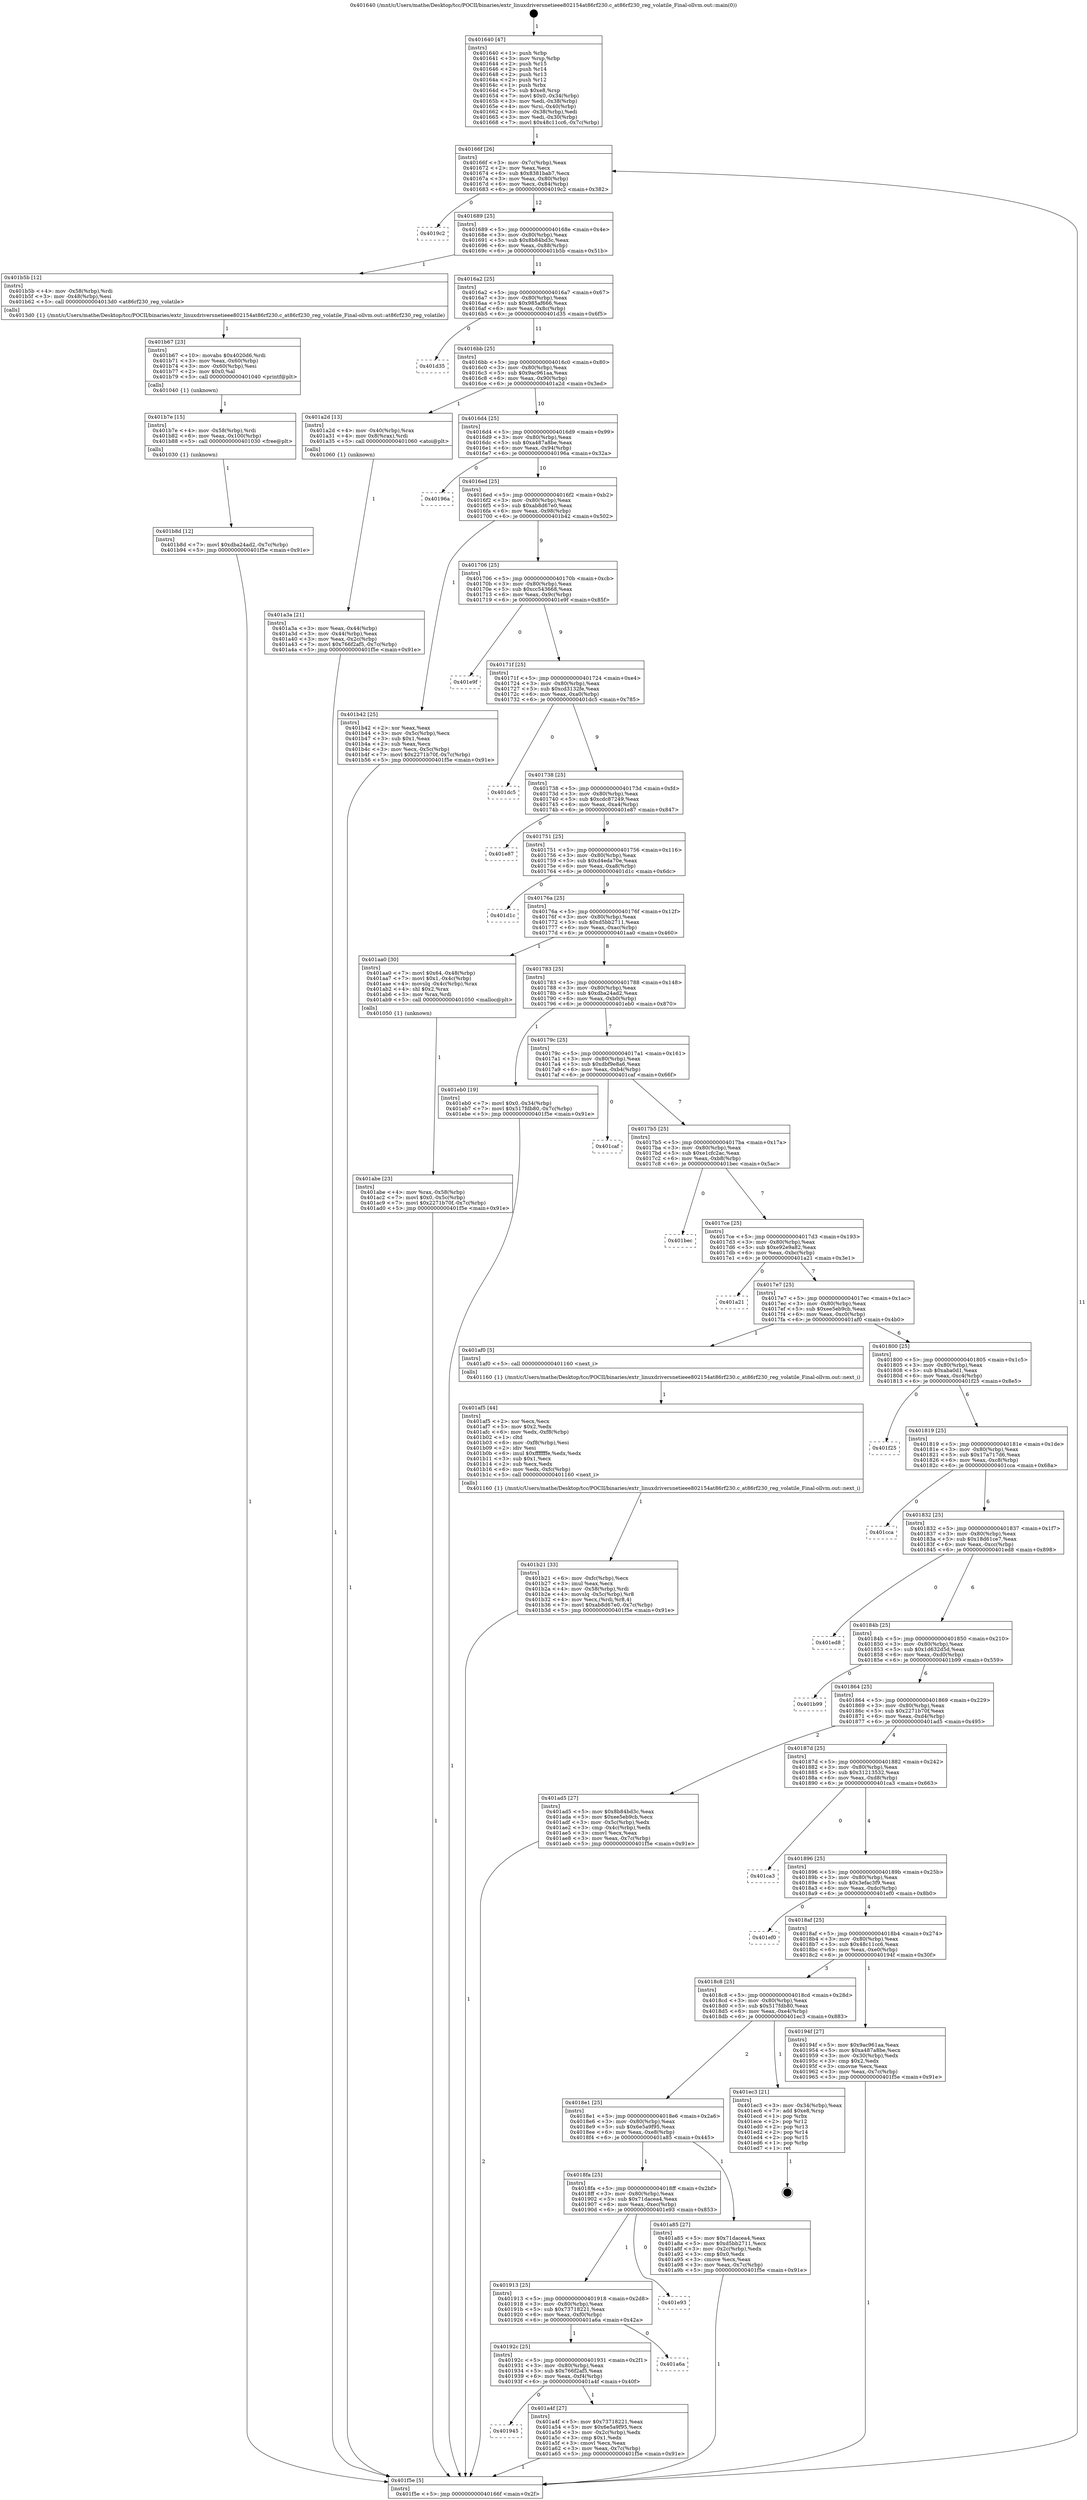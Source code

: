 digraph "0x401640" {
  label = "0x401640 (/mnt/c/Users/mathe/Desktop/tcc/POCII/binaries/extr_linuxdriversnetieee802154at86rf230.c_at86rf230_reg_volatile_Final-ollvm.out::main(0))"
  labelloc = "t"
  node[shape=record]

  Entry [label="",width=0.3,height=0.3,shape=circle,fillcolor=black,style=filled]
  "0x40166f" [label="{
     0x40166f [26]\l
     | [instrs]\l
     &nbsp;&nbsp;0x40166f \<+3\>: mov -0x7c(%rbp),%eax\l
     &nbsp;&nbsp;0x401672 \<+2\>: mov %eax,%ecx\l
     &nbsp;&nbsp;0x401674 \<+6\>: sub $0x8381bab7,%ecx\l
     &nbsp;&nbsp;0x40167a \<+3\>: mov %eax,-0x80(%rbp)\l
     &nbsp;&nbsp;0x40167d \<+6\>: mov %ecx,-0x84(%rbp)\l
     &nbsp;&nbsp;0x401683 \<+6\>: je 00000000004019c2 \<main+0x382\>\l
  }"]
  "0x4019c2" [label="{
     0x4019c2\l
  }", style=dashed]
  "0x401689" [label="{
     0x401689 [25]\l
     | [instrs]\l
     &nbsp;&nbsp;0x401689 \<+5\>: jmp 000000000040168e \<main+0x4e\>\l
     &nbsp;&nbsp;0x40168e \<+3\>: mov -0x80(%rbp),%eax\l
     &nbsp;&nbsp;0x401691 \<+5\>: sub $0x8b84bd3c,%eax\l
     &nbsp;&nbsp;0x401696 \<+6\>: mov %eax,-0x88(%rbp)\l
     &nbsp;&nbsp;0x40169c \<+6\>: je 0000000000401b5b \<main+0x51b\>\l
  }"]
  Exit [label="",width=0.3,height=0.3,shape=circle,fillcolor=black,style=filled,peripheries=2]
  "0x401b5b" [label="{
     0x401b5b [12]\l
     | [instrs]\l
     &nbsp;&nbsp;0x401b5b \<+4\>: mov -0x58(%rbp),%rdi\l
     &nbsp;&nbsp;0x401b5f \<+3\>: mov -0x48(%rbp),%esi\l
     &nbsp;&nbsp;0x401b62 \<+5\>: call 00000000004013d0 \<at86rf230_reg_volatile\>\l
     | [calls]\l
     &nbsp;&nbsp;0x4013d0 \{1\} (/mnt/c/Users/mathe/Desktop/tcc/POCII/binaries/extr_linuxdriversnetieee802154at86rf230.c_at86rf230_reg_volatile_Final-ollvm.out::at86rf230_reg_volatile)\l
  }"]
  "0x4016a2" [label="{
     0x4016a2 [25]\l
     | [instrs]\l
     &nbsp;&nbsp;0x4016a2 \<+5\>: jmp 00000000004016a7 \<main+0x67\>\l
     &nbsp;&nbsp;0x4016a7 \<+3\>: mov -0x80(%rbp),%eax\l
     &nbsp;&nbsp;0x4016aa \<+5\>: sub $0x985af666,%eax\l
     &nbsp;&nbsp;0x4016af \<+6\>: mov %eax,-0x8c(%rbp)\l
     &nbsp;&nbsp;0x4016b5 \<+6\>: je 0000000000401d35 \<main+0x6f5\>\l
  }"]
  "0x401b8d" [label="{
     0x401b8d [12]\l
     | [instrs]\l
     &nbsp;&nbsp;0x401b8d \<+7\>: movl $0xdba24ad2,-0x7c(%rbp)\l
     &nbsp;&nbsp;0x401b94 \<+5\>: jmp 0000000000401f5e \<main+0x91e\>\l
  }"]
  "0x401d35" [label="{
     0x401d35\l
  }", style=dashed]
  "0x4016bb" [label="{
     0x4016bb [25]\l
     | [instrs]\l
     &nbsp;&nbsp;0x4016bb \<+5\>: jmp 00000000004016c0 \<main+0x80\>\l
     &nbsp;&nbsp;0x4016c0 \<+3\>: mov -0x80(%rbp),%eax\l
     &nbsp;&nbsp;0x4016c3 \<+5\>: sub $0x9ac961aa,%eax\l
     &nbsp;&nbsp;0x4016c8 \<+6\>: mov %eax,-0x90(%rbp)\l
     &nbsp;&nbsp;0x4016ce \<+6\>: je 0000000000401a2d \<main+0x3ed\>\l
  }"]
  "0x401b7e" [label="{
     0x401b7e [15]\l
     | [instrs]\l
     &nbsp;&nbsp;0x401b7e \<+4\>: mov -0x58(%rbp),%rdi\l
     &nbsp;&nbsp;0x401b82 \<+6\>: mov %eax,-0x100(%rbp)\l
     &nbsp;&nbsp;0x401b88 \<+5\>: call 0000000000401030 \<free@plt\>\l
     | [calls]\l
     &nbsp;&nbsp;0x401030 \{1\} (unknown)\l
  }"]
  "0x401a2d" [label="{
     0x401a2d [13]\l
     | [instrs]\l
     &nbsp;&nbsp;0x401a2d \<+4\>: mov -0x40(%rbp),%rax\l
     &nbsp;&nbsp;0x401a31 \<+4\>: mov 0x8(%rax),%rdi\l
     &nbsp;&nbsp;0x401a35 \<+5\>: call 0000000000401060 \<atoi@plt\>\l
     | [calls]\l
     &nbsp;&nbsp;0x401060 \{1\} (unknown)\l
  }"]
  "0x4016d4" [label="{
     0x4016d4 [25]\l
     | [instrs]\l
     &nbsp;&nbsp;0x4016d4 \<+5\>: jmp 00000000004016d9 \<main+0x99\>\l
     &nbsp;&nbsp;0x4016d9 \<+3\>: mov -0x80(%rbp),%eax\l
     &nbsp;&nbsp;0x4016dc \<+5\>: sub $0xa487a8be,%eax\l
     &nbsp;&nbsp;0x4016e1 \<+6\>: mov %eax,-0x94(%rbp)\l
     &nbsp;&nbsp;0x4016e7 \<+6\>: je 000000000040196a \<main+0x32a\>\l
  }"]
  "0x401b67" [label="{
     0x401b67 [23]\l
     | [instrs]\l
     &nbsp;&nbsp;0x401b67 \<+10\>: movabs $0x4020d6,%rdi\l
     &nbsp;&nbsp;0x401b71 \<+3\>: mov %eax,-0x60(%rbp)\l
     &nbsp;&nbsp;0x401b74 \<+3\>: mov -0x60(%rbp),%esi\l
     &nbsp;&nbsp;0x401b77 \<+2\>: mov $0x0,%al\l
     &nbsp;&nbsp;0x401b79 \<+5\>: call 0000000000401040 \<printf@plt\>\l
     | [calls]\l
     &nbsp;&nbsp;0x401040 \{1\} (unknown)\l
  }"]
  "0x40196a" [label="{
     0x40196a\l
  }", style=dashed]
  "0x4016ed" [label="{
     0x4016ed [25]\l
     | [instrs]\l
     &nbsp;&nbsp;0x4016ed \<+5\>: jmp 00000000004016f2 \<main+0xb2\>\l
     &nbsp;&nbsp;0x4016f2 \<+3\>: mov -0x80(%rbp),%eax\l
     &nbsp;&nbsp;0x4016f5 \<+5\>: sub $0xab8d67e0,%eax\l
     &nbsp;&nbsp;0x4016fa \<+6\>: mov %eax,-0x98(%rbp)\l
     &nbsp;&nbsp;0x401700 \<+6\>: je 0000000000401b42 \<main+0x502\>\l
  }"]
  "0x401b21" [label="{
     0x401b21 [33]\l
     | [instrs]\l
     &nbsp;&nbsp;0x401b21 \<+6\>: mov -0xfc(%rbp),%ecx\l
     &nbsp;&nbsp;0x401b27 \<+3\>: imul %eax,%ecx\l
     &nbsp;&nbsp;0x401b2a \<+4\>: mov -0x58(%rbp),%rdi\l
     &nbsp;&nbsp;0x401b2e \<+4\>: movslq -0x5c(%rbp),%r8\l
     &nbsp;&nbsp;0x401b32 \<+4\>: mov %ecx,(%rdi,%r8,4)\l
     &nbsp;&nbsp;0x401b36 \<+7\>: movl $0xab8d67e0,-0x7c(%rbp)\l
     &nbsp;&nbsp;0x401b3d \<+5\>: jmp 0000000000401f5e \<main+0x91e\>\l
  }"]
  "0x401b42" [label="{
     0x401b42 [25]\l
     | [instrs]\l
     &nbsp;&nbsp;0x401b42 \<+2\>: xor %eax,%eax\l
     &nbsp;&nbsp;0x401b44 \<+3\>: mov -0x5c(%rbp),%ecx\l
     &nbsp;&nbsp;0x401b47 \<+3\>: sub $0x1,%eax\l
     &nbsp;&nbsp;0x401b4a \<+2\>: sub %eax,%ecx\l
     &nbsp;&nbsp;0x401b4c \<+3\>: mov %ecx,-0x5c(%rbp)\l
     &nbsp;&nbsp;0x401b4f \<+7\>: movl $0x2271b70f,-0x7c(%rbp)\l
     &nbsp;&nbsp;0x401b56 \<+5\>: jmp 0000000000401f5e \<main+0x91e\>\l
  }"]
  "0x401706" [label="{
     0x401706 [25]\l
     | [instrs]\l
     &nbsp;&nbsp;0x401706 \<+5\>: jmp 000000000040170b \<main+0xcb\>\l
     &nbsp;&nbsp;0x40170b \<+3\>: mov -0x80(%rbp),%eax\l
     &nbsp;&nbsp;0x40170e \<+5\>: sub $0xcc543668,%eax\l
     &nbsp;&nbsp;0x401713 \<+6\>: mov %eax,-0x9c(%rbp)\l
     &nbsp;&nbsp;0x401719 \<+6\>: je 0000000000401e9f \<main+0x85f\>\l
  }"]
  "0x401af5" [label="{
     0x401af5 [44]\l
     | [instrs]\l
     &nbsp;&nbsp;0x401af5 \<+2\>: xor %ecx,%ecx\l
     &nbsp;&nbsp;0x401af7 \<+5\>: mov $0x2,%edx\l
     &nbsp;&nbsp;0x401afc \<+6\>: mov %edx,-0xf8(%rbp)\l
     &nbsp;&nbsp;0x401b02 \<+1\>: cltd\l
     &nbsp;&nbsp;0x401b03 \<+6\>: mov -0xf8(%rbp),%esi\l
     &nbsp;&nbsp;0x401b09 \<+2\>: idiv %esi\l
     &nbsp;&nbsp;0x401b0b \<+6\>: imul $0xfffffffe,%edx,%edx\l
     &nbsp;&nbsp;0x401b11 \<+3\>: sub $0x1,%ecx\l
     &nbsp;&nbsp;0x401b14 \<+2\>: sub %ecx,%edx\l
     &nbsp;&nbsp;0x401b16 \<+6\>: mov %edx,-0xfc(%rbp)\l
     &nbsp;&nbsp;0x401b1c \<+5\>: call 0000000000401160 \<next_i\>\l
     | [calls]\l
     &nbsp;&nbsp;0x401160 \{1\} (/mnt/c/Users/mathe/Desktop/tcc/POCII/binaries/extr_linuxdriversnetieee802154at86rf230.c_at86rf230_reg_volatile_Final-ollvm.out::next_i)\l
  }"]
  "0x401e9f" [label="{
     0x401e9f\l
  }", style=dashed]
  "0x40171f" [label="{
     0x40171f [25]\l
     | [instrs]\l
     &nbsp;&nbsp;0x40171f \<+5\>: jmp 0000000000401724 \<main+0xe4\>\l
     &nbsp;&nbsp;0x401724 \<+3\>: mov -0x80(%rbp),%eax\l
     &nbsp;&nbsp;0x401727 \<+5\>: sub $0xcd3132fe,%eax\l
     &nbsp;&nbsp;0x40172c \<+6\>: mov %eax,-0xa0(%rbp)\l
     &nbsp;&nbsp;0x401732 \<+6\>: je 0000000000401dc5 \<main+0x785\>\l
  }"]
  "0x401abe" [label="{
     0x401abe [23]\l
     | [instrs]\l
     &nbsp;&nbsp;0x401abe \<+4\>: mov %rax,-0x58(%rbp)\l
     &nbsp;&nbsp;0x401ac2 \<+7\>: movl $0x0,-0x5c(%rbp)\l
     &nbsp;&nbsp;0x401ac9 \<+7\>: movl $0x2271b70f,-0x7c(%rbp)\l
     &nbsp;&nbsp;0x401ad0 \<+5\>: jmp 0000000000401f5e \<main+0x91e\>\l
  }"]
  "0x401dc5" [label="{
     0x401dc5\l
  }", style=dashed]
  "0x401738" [label="{
     0x401738 [25]\l
     | [instrs]\l
     &nbsp;&nbsp;0x401738 \<+5\>: jmp 000000000040173d \<main+0xfd\>\l
     &nbsp;&nbsp;0x40173d \<+3\>: mov -0x80(%rbp),%eax\l
     &nbsp;&nbsp;0x401740 \<+5\>: sub $0xcdc87249,%eax\l
     &nbsp;&nbsp;0x401745 \<+6\>: mov %eax,-0xa4(%rbp)\l
     &nbsp;&nbsp;0x40174b \<+6\>: je 0000000000401e87 \<main+0x847\>\l
  }"]
  "0x401945" [label="{
     0x401945\l
  }", style=dashed]
  "0x401e87" [label="{
     0x401e87\l
  }", style=dashed]
  "0x401751" [label="{
     0x401751 [25]\l
     | [instrs]\l
     &nbsp;&nbsp;0x401751 \<+5\>: jmp 0000000000401756 \<main+0x116\>\l
     &nbsp;&nbsp;0x401756 \<+3\>: mov -0x80(%rbp),%eax\l
     &nbsp;&nbsp;0x401759 \<+5\>: sub $0xd4eda70e,%eax\l
     &nbsp;&nbsp;0x40175e \<+6\>: mov %eax,-0xa8(%rbp)\l
     &nbsp;&nbsp;0x401764 \<+6\>: je 0000000000401d1c \<main+0x6dc\>\l
  }"]
  "0x401a4f" [label="{
     0x401a4f [27]\l
     | [instrs]\l
     &nbsp;&nbsp;0x401a4f \<+5\>: mov $0x73718221,%eax\l
     &nbsp;&nbsp;0x401a54 \<+5\>: mov $0x6e5a9f95,%ecx\l
     &nbsp;&nbsp;0x401a59 \<+3\>: mov -0x2c(%rbp),%edx\l
     &nbsp;&nbsp;0x401a5c \<+3\>: cmp $0x1,%edx\l
     &nbsp;&nbsp;0x401a5f \<+3\>: cmovl %ecx,%eax\l
     &nbsp;&nbsp;0x401a62 \<+3\>: mov %eax,-0x7c(%rbp)\l
     &nbsp;&nbsp;0x401a65 \<+5\>: jmp 0000000000401f5e \<main+0x91e\>\l
  }"]
  "0x401d1c" [label="{
     0x401d1c\l
  }", style=dashed]
  "0x40176a" [label="{
     0x40176a [25]\l
     | [instrs]\l
     &nbsp;&nbsp;0x40176a \<+5\>: jmp 000000000040176f \<main+0x12f\>\l
     &nbsp;&nbsp;0x40176f \<+3\>: mov -0x80(%rbp),%eax\l
     &nbsp;&nbsp;0x401772 \<+5\>: sub $0xd5bb2711,%eax\l
     &nbsp;&nbsp;0x401777 \<+6\>: mov %eax,-0xac(%rbp)\l
     &nbsp;&nbsp;0x40177d \<+6\>: je 0000000000401aa0 \<main+0x460\>\l
  }"]
  "0x40192c" [label="{
     0x40192c [25]\l
     | [instrs]\l
     &nbsp;&nbsp;0x40192c \<+5\>: jmp 0000000000401931 \<main+0x2f1\>\l
     &nbsp;&nbsp;0x401931 \<+3\>: mov -0x80(%rbp),%eax\l
     &nbsp;&nbsp;0x401934 \<+5\>: sub $0x766f2af5,%eax\l
     &nbsp;&nbsp;0x401939 \<+6\>: mov %eax,-0xf4(%rbp)\l
     &nbsp;&nbsp;0x40193f \<+6\>: je 0000000000401a4f \<main+0x40f\>\l
  }"]
  "0x401aa0" [label="{
     0x401aa0 [30]\l
     | [instrs]\l
     &nbsp;&nbsp;0x401aa0 \<+7\>: movl $0x64,-0x48(%rbp)\l
     &nbsp;&nbsp;0x401aa7 \<+7\>: movl $0x1,-0x4c(%rbp)\l
     &nbsp;&nbsp;0x401aae \<+4\>: movslq -0x4c(%rbp),%rax\l
     &nbsp;&nbsp;0x401ab2 \<+4\>: shl $0x2,%rax\l
     &nbsp;&nbsp;0x401ab6 \<+3\>: mov %rax,%rdi\l
     &nbsp;&nbsp;0x401ab9 \<+5\>: call 0000000000401050 \<malloc@plt\>\l
     | [calls]\l
     &nbsp;&nbsp;0x401050 \{1\} (unknown)\l
  }"]
  "0x401783" [label="{
     0x401783 [25]\l
     | [instrs]\l
     &nbsp;&nbsp;0x401783 \<+5\>: jmp 0000000000401788 \<main+0x148\>\l
     &nbsp;&nbsp;0x401788 \<+3\>: mov -0x80(%rbp),%eax\l
     &nbsp;&nbsp;0x40178b \<+5\>: sub $0xdba24ad2,%eax\l
     &nbsp;&nbsp;0x401790 \<+6\>: mov %eax,-0xb0(%rbp)\l
     &nbsp;&nbsp;0x401796 \<+6\>: je 0000000000401eb0 \<main+0x870\>\l
  }"]
  "0x401a6a" [label="{
     0x401a6a\l
  }", style=dashed]
  "0x401eb0" [label="{
     0x401eb0 [19]\l
     | [instrs]\l
     &nbsp;&nbsp;0x401eb0 \<+7\>: movl $0x0,-0x34(%rbp)\l
     &nbsp;&nbsp;0x401eb7 \<+7\>: movl $0x517fdb80,-0x7c(%rbp)\l
     &nbsp;&nbsp;0x401ebe \<+5\>: jmp 0000000000401f5e \<main+0x91e\>\l
  }"]
  "0x40179c" [label="{
     0x40179c [25]\l
     | [instrs]\l
     &nbsp;&nbsp;0x40179c \<+5\>: jmp 00000000004017a1 \<main+0x161\>\l
     &nbsp;&nbsp;0x4017a1 \<+3\>: mov -0x80(%rbp),%eax\l
     &nbsp;&nbsp;0x4017a4 \<+5\>: sub $0xdbf9e8a6,%eax\l
     &nbsp;&nbsp;0x4017a9 \<+6\>: mov %eax,-0xb4(%rbp)\l
     &nbsp;&nbsp;0x4017af \<+6\>: je 0000000000401caf \<main+0x66f\>\l
  }"]
  "0x401913" [label="{
     0x401913 [25]\l
     | [instrs]\l
     &nbsp;&nbsp;0x401913 \<+5\>: jmp 0000000000401918 \<main+0x2d8\>\l
     &nbsp;&nbsp;0x401918 \<+3\>: mov -0x80(%rbp),%eax\l
     &nbsp;&nbsp;0x40191b \<+5\>: sub $0x73718221,%eax\l
     &nbsp;&nbsp;0x401920 \<+6\>: mov %eax,-0xf0(%rbp)\l
     &nbsp;&nbsp;0x401926 \<+6\>: je 0000000000401a6a \<main+0x42a\>\l
  }"]
  "0x401caf" [label="{
     0x401caf\l
  }", style=dashed]
  "0x4017b5" [label="{
     0x4017b5 [25]\l
     | [instrs]\l
     &nbsp;&nbsp;0x4017b5 \<+5\>: jmp 00000000004017ba \<main+0x17a\>\l
     &nbsp;&nbsp;0x4017ba \<+3\>: mov -0x80(%rbp),%eax\l
     &nbsp;&nbsp;0x4017bd \<+5\>: sub $0xe1cfc2ac,%eax\l
     &nbsp;&nbsp;0x4017c2 \<+6\>: mov %eax,-0xb8(%rbp)\l
     &nbsp;&nbsp;0x4017c8 \<+6\>: je 0000000000401bec \<main+0x5ac\>\l
  }"]
  "0x401e93" [label="{
     0x401e93\l
  }", style=dashed]
  "0x401bec" [label="{
     0x401bec\l
  }", style=dashed]
  "0x4017ce" [label="{
     0x4017ce [25]\l
     | [instrs]\l
     &nbsp;&nbsp;0x4017ce \<+5\>: jmp 00000000004017d3 \<main+0x193\>\l
     &nbsp;&nbsp;0x4017d3 \<+3\>: mov -0x80(%rbp),%eax\l
     &nbsp;&nbsp;0x4017d6 \<+5\>: sub $0xe92e9a82,%eax\l
     &nbsp;&nbsp;0x4017db \<+6\>: mov %eax,-0xbc(%rbp)\l
     &nbsp;&nbsp;0x4017e1 \<+6\>: je 0000000000401a21 \<main+0x3e1\>\l
  }"]
  "0x4018fa" [label="{
     0x4018fa [25]\l
     | [instrs]\l
     &nbsp;&nbsp;0x4018fa \<+5\>: jmp 00000000004018ff \<main+0x2bf\>\l
     &nbsp;&nbsp;0x4018ff \<+3\>: mov -0x80(%rbp),%eax\l
     &nbsp;&nbsp;0x401902 \<+5\>: sub $0x71dacea4,%eax\l
     &nbsp;&nbsp;0x401907 \<+6\>: mov %eax,-0xec(%rbp)\l
     &nbsp;&nbsp;0x40190d \<+6\>: je 0000000000401e93 \<main+0x853\>\l
  }"]
  "0x401a21" [label="{
     0x401a21\l
  }", style=dashed]
  "0x4017e7" [label="{
     0x4017e7 [25]\l
     | [instrs]\l
     &nbsp;&nbsp;0x4017e7 \<+5\>: jmp 00000000004017ec \<main+0x1ac\>\l
     &nbsp;&nbsp;0x4017ec \<+3\>: mov -0x80(%rbp),%eax\l
     &nbsp;&nbsp;0x4017ef \<+5\>: sub $0xee5eb9cb,%eax\l
     &nbsp;&nbsp;0x4017f4 \<+6\>: mov %eax,-0xc0(%rbp)\l
     &nbsp;&nbsp;0x4017fa \<+6\>: je 0000000000401af0 \<main+0x4b0\>\l
  }"]
  "0x401a85" [label="{
     0x401a85 [27]\l
     | [instrs]\l
     &nbsp;&nbsp;0x401a85 \<+5\>: mov $0x71dacea4,%eax\l
     &nbsp;&nbsp;0x401a8a \<+5\>: mov $0xd5bb2711,%ecx\l
     &nbsp;&nbsp;0x401a8f \<+3\>: mov -0x2c(%rbp),%edx\l
     &nbsp;&nbsp;0x401a92 \<+3\>: cmp $0x0,%edx\l
     &nbsp;&nbsp;0x401a95 \<+3\>: cmove %ecx,%eax\l
     &nbsp;&nbsp;0x401a98 \<+3\>: mov %eax,-0x7c(%rbp)\l
     &nbsp;&nbsp;0x401a9b \<+5\>: jmp 0000000000401f5e \<main+0x91e\>\l
  }"]
  "0x401af0" [label="{
     0x401af0 [5]\l
     | [instrs]\l
     &nbsp;&nbsp;0x401af0 \<+5\>: call 0000000000401160 \<next_i\>\l
     | [calls]\l
     &nbsp;&nbsp;0x401160 \{1\} (/mnt/c/Users/mathe/Desktop/tcc/POCII/binaries/extr_linuxdriversnetieee802154at86rf230.c_at86rf230_reg_volatile_Final-ollvm.out::next_i)\l
  }"]
  "0x401800" [label="{
     0x401800 [25]\l
     | [instrs]\l
     &nbsp;&nbsp;0x401800 \<+5\>: jmp 0000000000401805 \<main+0x1c5\>\l
     &nbsp;&nbsp;0x401805 \<+3\>: mov -0x80(%rbp),%eax\l
     &nbsp;&nbsp;0x401808 \<+5\>: sub $0xaba0d1,%eax\l
     &nbsp;&nbsp;0x40180d \<+6\>: mov %eax,-0xc4(%rbp)\l
     &nbsp;&nbsp;0x401813 \<+6\>: je 0000000000401f25 \<main+0x8e5\>\l
  }"]
  "0x4018e1" [label="{
     0x4018e1 [25]\l
     | [instrs]\l
     &nbsp;&nbsp;0x4018e1 \<+5\>: jmp 00000000004018e6 \<main+0x2a6\>\l
     &nbsp;&nbsp;0x4018e6 \<+3\>: mov -0x80(%rbp),%eax\l
     &nbsp;&nbsp;0x4018e9 \<+5\>: sub $0x6e5a9f95,%eax\l
     &nbsp;&nbsp;0x4018ee \<+6\>: mov %eax,-0xe8(%rbp)\l
     &nbsp;&nbsp;0x4018f4 \<+6\>: je 0000000000401a85 \<main+0x445\>\l
  }"]
  "0x401f25" [label="{
     0x401f25\l
  }", style=dashed]
  "0x401819" [label="{
     0x401819 [25]\l
     | [instrs]\l
     &nbsp;&nbsp;0x401819 \<+5\>: jmp 000000000040181e \<main+0x1de\>\l
     &nbsp;&nbsp;0x40181e \<+3\>: mov -0x80(%rbp),%eax\l
     &nbsp;&nbsp;0x401821 \<+5\>: sub $0x17a717d6,%eax\l
     &nbsp;&nbsp;0x401826 \<+6\>: mov %eax,-0xc8(%rbp)\l
     &nbsp;&nbsp;0x40182c \<+6\>: je 0000000000401cca \<main+0x68a\>\l
  }"]
  "0x401ec3" [label="{
     0x401ec3 [21]\l
     | [instrs]\l
     &nbsp;&nbsp;0x401ec3 \<+3\>: mov -0x34(%rbp),%eax\l
     &nbsp;&nbsp;0x401ec6 \<+7\>: add $0xe8,%rsp\l
     &nbsp;&nbsp;0x401ecd \<+1\>: pop %rbx\l
     &nbsp;&nbsp;0x401ece \<+2\>: pop %r12\l
     &nbsp;&nbsp;0x401ed0 \<+2\>: pop %r13\l
     &nbsp;&nbsp;0x401ed2 \<+2\>: pop %r14\l
     &nbsp;&nbsp;0x401ed4 \<+2\>: pop %r15\l
     &nbsp;&nbsp;0x401ed6 \<+1\>: pop %rbp\l
     &nbsp;&nbsp;0x401ed7 \<+1\>: ret\l
  }"]
  "0x401cca" [label="{
     0x401cca\l
  }", style=dashed]
  "0x401832" [label="{
     0x401832 [25]\l
     | [instrs]\l
     &nbsp;&nbsp;0x401832 \<+5\>: jmp 0000000000401837 \<main+0x1f7\>\l
     &nbsp;&nbsp;0x401837 \<+3\>: mov -0x80(%rbp),%eax\l
     &nbsp;&nbsp;0x40183a \<+5\>: sub $0x18d61ce7,%eax\l
     &nbsp;&nbsp;0x40183f \<+6\>: mov %eax,-0xcc(%rbp)\l
     &nbsp;&nbsp;0x401845 \<+6\>: je 0000000000401ed8 \<main+0x898\>\l
  }"]
  "0x401a3a" [label="{
     0x401a3a [21]\l
     | [instrs]\l
     &nbsp;&nbsp;0x401a3a \<+3\>: mov %eax,-0x44(%rbp)\l
     &nbsp;&nbsp;0x401a3d \<+3\>: mov -0x44(%rbp),%eax\l
     &nbsp;&nbsp;0x401a40 \<+3\>: mov %eax,-0x2c(%rbp)\l
     &nbsp;&nbsp;0x401a43 \<+7\>: movl $0x766f2af5,-0x7c(%rbp)\l
     &nbsp;&nbsp;0x401a4a \<+5\>: jmp 0000000000401f5e \<main+0x91e\>\l
  }"]
  "0x401ed8" [label="{
     0x401ed8\l
  }", style=dashed]
  "0x40184b" [label="{
     0x40184b [25]\l
     | [instrs]\l
     &nbsp;&nbsp;0x40184b \<+5\>: jmp 0000000000401850 \<main+0x210\>\l
     &nbsp;&nbsp;0x401850 \<+3\>: mov -0x80(%rbp),%eax\l
     &nbsp;&nbsp;0x401853 \<+5\>: sub $0x1d632d5d,%eax\l
     &nbsp;&nbsp;0x401858 \<+6\>: mov %eax,-0xd0(%rbp)\l
     &nbsp;&nbsp;0x40185e \<+6\>: je 0000000000401b99 \<main+0x559\>\l
  }"]
  "0x401640" [label="{
     0x401640 [47]\l
     | [instrs]\l
     &nbsp;&nbsp;0x401640 \<+1\>: push %rbp\l
     &nbsp;&nbsp;0x401641 \<+3\>: mov %rsp,%rbp\l
     &nbsp;&nbsp;0x401644 \<+2\>: push %r15\l
     &nbsp;&nbsp;0x401646 \<+2\>: push %r14\l
     &nbsp;&nbsp;0x401648 \<+2\>: push %r13\l
     &nbsp;&nbsp;0x40164a \<+2\>: push %r12\l
     &nbsp;&nbsp;0x40164c \<+1\>: push %rbx\l
     &nbsp;&nbsp;0x40164d \<+7\>: sub $0xe8,%rsp\l
     &nbsp;&nbsp;0x401654 \<+7\>: movl $0x0,-0x34(%rbp)\l
     &nbsp;&nbsp;0x40165b \<+3\>: mov %edi,-0x38(%rbp)\l
     &nbsp;&nbsp;0x40165e \<+4\>: mov %rsi,-0x40(%rbp)\l
     &nbsp;&nbsp;0x401662 \<+3\>: mov -0x38(%rbp),%edi\l
     &nbsp;&nbsp;0x401665 \<+3\>: mov %edi,-0x30(%rbp)\l
     &nbsp;&nbsp;0x401668 \<+7\>: movl $0x48c11cc6,-0x7c(%rbp)\l
  }"]
  "0x401b99" [label="{
     0x401b99\l
  }", style=dashed]
  "0x401864" [label="{
     0x401864 [25]\l
     | [instrs]\l
     &nbsp;&nbsp;0x401864 \<+5\>: jmp 0000000000401869 \<main+0x229\>\l
     &nbsp;&nbsp;0x401869 \<+3\>: mov -0x80(%rbp),%eax\l
     &nbsp;&nbsp;0x40186c \<+5\>: sub $0x2271b70f,%eax\l
     &nbsp;&nbsp;0x401871 \<+6\>: mov %eax,-0xd4(%rbp)\l
     &nbsp;&nbsp;0x401877 \<+6\>: je 0000000000401ad5 \<main+0x495\>\l
  }"]
  "0x401f5e" [label="{
     0x401f5e [5]\l
     | [instrs]\l
     &nbsp;&nbsp;0x401f5e \<+5\>: jmp 000000000040166f \<main+0x2f\>\l
  }"]
  "0x401ad5" [label="{
     0x401ad5 [27]\l
     | [instrs]\l
     &nbsp;&nbsp;0x401ad5 \<+5\>: mov $0x8b84bd3c,%eax\l
     &nbsp;&nbsp;0x401ada \<+5\>: mov $0xee5eb9cb,%ecx\l
     &nbsp;&nbsp;0x401adf \<+3\>: mov -0x5c(%rbp),%edx\l
     &nbsp;&nbsp;0x401ae2 \<+3\>: cmp -0x4c(%rbp),%edx\l
     &nbsp;&nbsp;0x401ae5 \<+3\>: cmovl %ecx,%eax\l
     &nbsp;&nbsp;0x401ae8 \<+3\>: mov %eax,-0x7c(%rbp)\l
     &nbsp;&nbsp;0x401aeb \<+5\>: jmp 0000000000401f5e \<main+0x91e\>\l
  }"]
  "0x40187d" [label="{
     0x40187d [25]\l
     | [instrs]\l
     &nbsp;&nbsp;0x40187d \<+5\>: jmp 0000000000401882 \<main+0x242\>\l
     &nbsp;&nbsp;0x401882 \<+3\>: mov -0x80(%rbp),%eax\l
     &nbsp;&nbsp;0x401885 \<+5\>: sub $0x31213532,%eax\l
     &nbsp;&nbsp;0x40188a \<+6\>: mov %eax,-0xd8(%rbp)\l
     &nbsp;&nbsp;0x401890 \<+6\>: je 0000000000401ca3 \<main+0x663\>\l
  }"]
  "0x4018c8" [label="{
     0x4018c8 [25]\l
     | [instrs]\l
     &nbsp;&nbsp;0x4018c8 \<+5\>: jmp 00000000004018cd \<main+0x28d\>\l
     &nbsp;&nbsp;0x4018cd \<+3\>: mov -0x80(%rbp),%eax\l
     &nbsp;&nbsp;0x4018d0 \<+5\>: sub $0x517fdb80,%eax\l
     &nbsp;&nbsp;0x4018d5 \<+6\>: mov %eax,-0xe4(%rbp)\l
     &nbsp;&nbsp;0x4018db \<+6\>: je 0000000000401ec3 \<main+0x883\>\l
  }"]
  "0x401ca3" [label="{
     0x401ca3\l
  }", style=dashed]
  "0x401896" [label="{
     0x401896 [25]\l
     | [instrs]\l
     &nbsp;&nbsp;0x401896 \<+5\>: jmp 000000000040189b \<main+0x25b\>\l
     &nbsp;&nbsp;0x40189b \<+3\>: mov -0x80(%rbp),%eax\l
     &nbsp;&nbsp;0x40189e \<+5\>: sub $0x3efac3f9,%eax\l
     &nbsp;&nbsp;0x4018a3 \<+6\>: mov %eax,-0xdc(%rbp)\l
     &nbsp;&nbsp;0x4018a9 \<+6\>: je 0000000000401ef0 \<main+0x8b0\>\l
  }"]
  "0x40194f" [label="{
     0x40194f [27]\l
     | [instrs]\l
     &nbsp;&nbsp;0x40194f \<+5\>: mov $0x9ac961aa,%eax\l
     &nbsp;&nbsp;0x401954 \<+5\>: mov $0xa487a8be,%ecx\l
     &nbsp;&nbsp;0x401959 \<+3\>: mov -0x30(%rbp),%edx\l
     &nbsp;&nbsp;0x40195c \<+3\>: cmp $0x2,%edx\l
     &nbsp;&nbsp;0x40195f \<+3\>: cmovne %ecx,%eax\l
     &nbsp;&nbsp;0x401962 \<+3\>: mov %eax,-0x7c(%rbp)\l
     &nbsp;&nbsp;0x401965 \<+5\>: jmp 0000000000401f5e \<main+0x91e\>\l
  }"]
  "0x401ef0" [label="{
     0x401ef0\l
  }", style=dashed]
  "0x4018af" [label="{
     0x4018af [25]\l
     | [instrs]\l
     &nbsp;&nbsp;0x4018af \<+5\>: jmp 00000000004018b4 \<main+0x274\>\l
     &nbsp;&nbsp;0x4018b4 \<+3\>: mov -0x80(%rbp),%eax\l
     &nbsp;&nbsp;0x4018b7 \<+5\>: sub $0x48c11cc6,%eax\l
     &nbsp;&nbsp;0x4018bc \<+6\>: mov %eax,-0xe0(%rbp)\l
     &nbsp;&nbsp;0x4018c2 \<+6\>: je 000000000040194f \<main+0x30f\>\l
  }"]
  Entry -> "0x401640" [label=" 1"]
  "0x40166f" -> "0x4019c2" [label=" 0"]
  "0x40166f" -> "0x401689" [label=" 12"]
  "0x401ec3" -> Exit [label=" 1"]
  "0x401689" -> "0x401b5b" [label=" 1"]
  "0x401689" -> "0x4016a2" [label=" 11"]
  "0x401eb0" -> "0x401f5e" [label=" 1"]
  "0x4016a2" -> "0x401d35" [label=" 0"]
  "0x4016a2" -> "0x4016bb" [label=" 11"]
  "0x401b8d" -> "0x401f5e" [label=" 1"]
  "0x4016bb" -> "0x401a2d" [label=" 1"]
  "0x4016bb" -> "0x4016d4" [label=" 10"]
  "0x401b7e" -> "0x401b8d" [label=" 1"]
  "0x4016d4" -> "0x40196a" [label=" 0"]
  "0x4016d4" -> "0x4016ed" [label=" 10"]
  "0x401b67" -> "0x401b7e" [label=" 1"]
  "0x4016ed" -> "0x401b42" [label=" 1"]
  "0x4016ed" -> "0x401706" [label=" 9"]
  "0x401b5b" -> "0x401b67" [label=" 1"]
  "0x401706" -> "0x401e9f" [label=" 0"]
  "0x401706" -> "0x40171f" [label=" 9"]
  "0x401b42" -> "0x401f5e" [label=" 1"]
  "0x40171f" -> "0x401dc5" [label=" 0"]
  "0x40171f" -> "0x401738" [label=" 9"]
  "0x401b21" -> "0x401f5e" [label=" 1"]
  "0x401738" -> "0x401e87" [label=" 0"]
  "0x401738" -> "0x401751" [label=" 9"]
  "0x401af5" -> "0x401b21" [label=" 1"]
  "0x401751" -> "0x401d1c" [label=" 0"]
  "0x401751" -> "0x40176a" [label=" 9"]
  "0x401af0" -> "0x401af5" [label=" 1"]
  "0x40176a" -> "0x401aa0" [label=" 1"]
  "0x40176a" -> "0x401783" [label=" 8"]
  "0x401abe" -> "0x401f5e" [label=" 1"]
  "0x401783" -> "0x401eb0" [label=" 1"]
  "0x401783" -> "0x40179c" [label=" 7"]
  "0x401aa0" -> "0x401abe" [label=" 1"]
  "0x40179c" -> "0x401caf" [label=" 0"]
  "0x40179c" -> "0x4017b5" [label=" 7"]
  "0x401a4f" -> "0x401f5e" [label=" 1"]
  "0x4017b5" -> "0x401bec" [label=" 0"]
  "0x4017b5" -> "0x4017ce" [label=" 7"]
  "0x40192c" -> "0x401945" [label=" 0"]
  "0x4017ce" -> "0x401a21" [label=" 0"]
  "0x4017ce" -> "0x4017e7" [label=" 7"]
  "0x401ad5" -> "0x401f5e" [label=" 2"]
  "0x4017e7" -> "0x401af0" [label=" 1"]
  "0x4017e7" -> "0x401800" [label=" 6"]
  "0x401913" -> "0x40192c" [label=" 1"]
  "0x401800" -> "0x401f25" [label=" 0"]
  "0x401800" -> "0x401819" [label=" 6"]
  "0x401a85" -> "0x401f5e" [label=" 1"]
  "0x401819" -> "0x401cca" [label=" 0"]
  "0x401819" -> "0x401832" [label=" 6"]
  "0x4018fa" -> "0x401913" [label=" 1"]
  "0x401832" -> "0x401ed8" [label=" 0"]
  "0x401832" -> "0x40184b" [label=" 6"]
  "0x40192c" -> "0x401a4f" [label=" 1"]
  "0x40184b" -> "0x401b99" [label=" 0"]
  "0x40184b" -> "0x401864" [label=" 6"]
  "0x4018e1" -> "0x4018fa" [label=" 1"]
  "0x401864" -> "0x401ad5" [label=" 2"]
  "0x401864" -> "0x40187d" [label=" 4"]
  "0x4018e1" -> "0x401a85" [label=" 1"]
  "0x40187d" -> "0x401ca3" [label=" 0"]
  "0x40187d" -> "0x401896" [label=" 4"]
  "0x401913" -> "0x401a6a" [label=" 0"]
  "0x401896" -> "0x401ef0" [label=" 0"]
  "0x401896" -> "0x4018af" [label=" 4"]
  "0x4018c8" -> "0x4018e1" [label=" 2"]
  "0x4018af" -> "0x40194f" [label=" 1"]
  "0x4018af" -> "0x4018c8" [label=" 3"]
  "0x40194f" -> "0x401f5e" [label=" 1"]
  "0x401640" -> "0x40166f" [label=" 1"]
  "0x401f5e" -> "0x40166f" [label=" 11"]
  "0x401a2d" -> "0x401a3a" [label=" 1"]
  "0x401a3a" -> "0x401f5e" [label=" 1"]
  "0x4018fa" -> "0x401e93" [label=" 0"]
  "0x4018c8" -> "0x401ec3" [label=" 1"]
}
